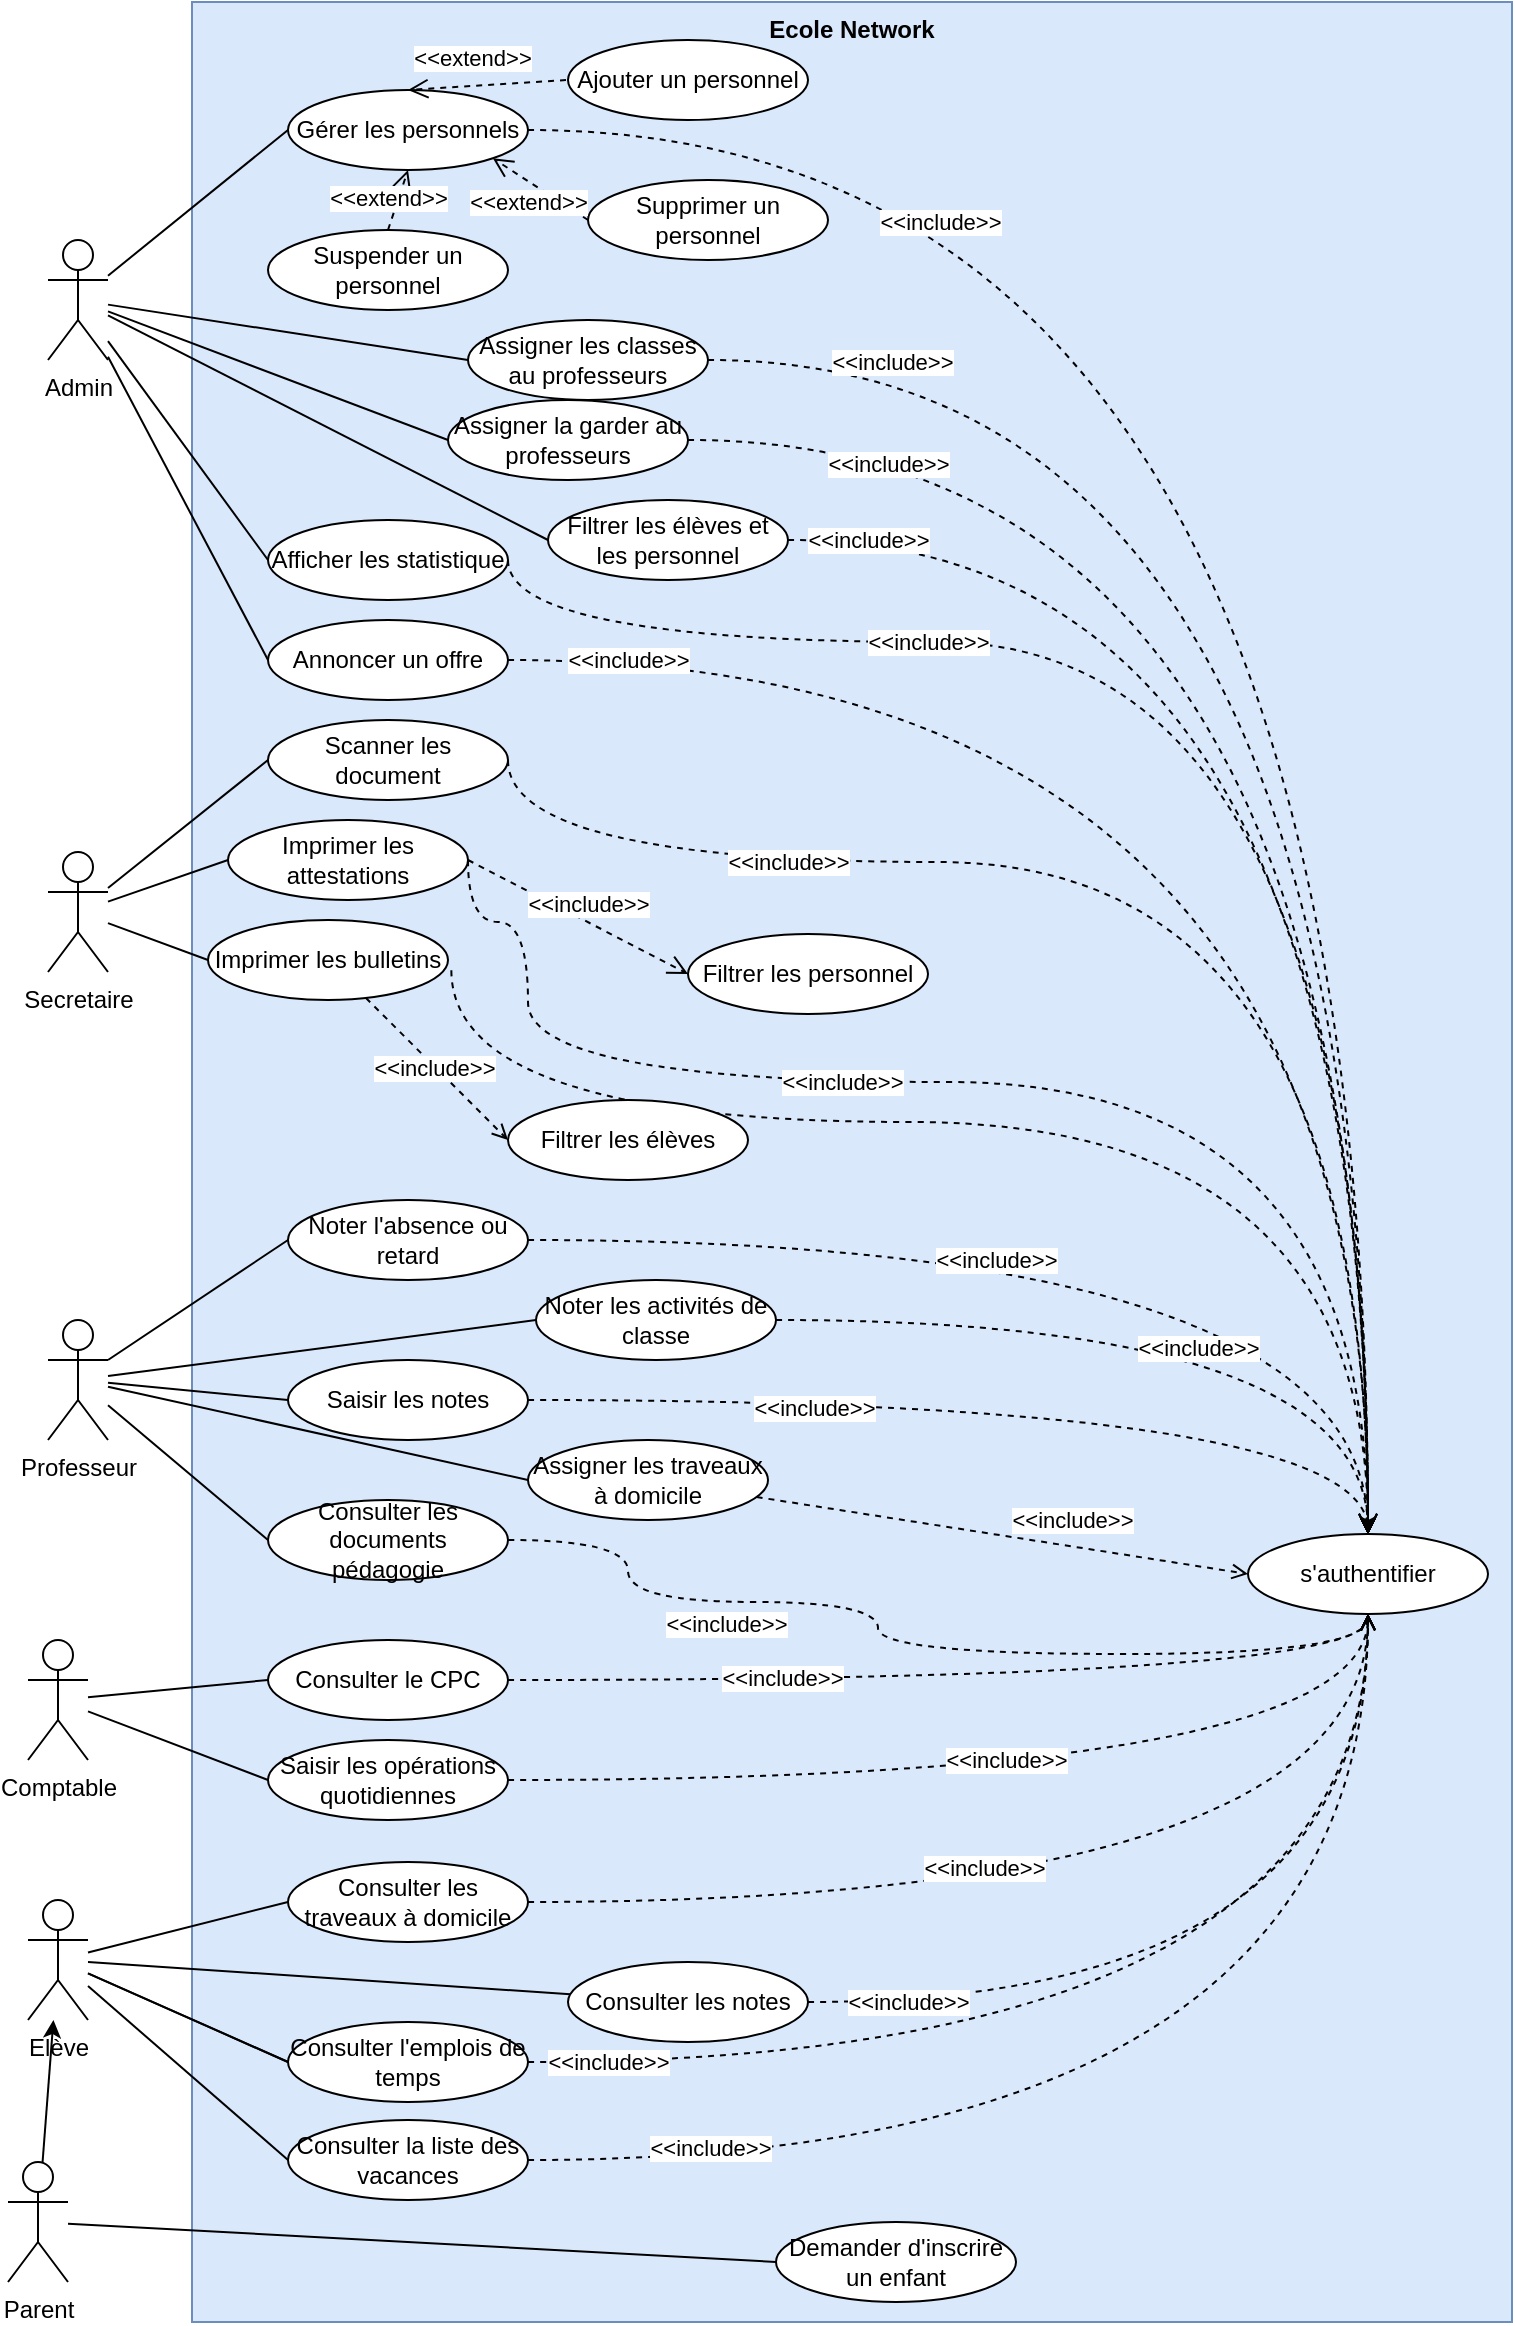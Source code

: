 <mxfile version="26.0.16">
  <diagram name="Page-1" id="uTEuRz0q_boYyujMPSvN">
    <mxGraphModel grid="1" page="1" gridSize="10" guides="1" tooltips="1" connect="1" arrows="1" fold="1" pageScale="1" pageWidth="827" pageHeight="1169" math="0" shadow="0">
      <root>
        <mxCell id="0" />
        <mxCell id="1" parent="0" />
        <mxCell id="eoRcMHZ9vkLLQFMJHu0_-1" value="Ecole Network" style="shape=rect;html=1;verticalAlign=top;fontStyle=1;whiteSpace=wrap;align=center;perimeterSpacing=1;fillColor=#dae8fc;fillStyle=auto;strokeColor=#6c8ebf;" vertex="1" parent="1">
          <mxGeometry x="122" width="660" height="1160" as="geometry" />
        </mxCell>
        <mxCell id="4oAhVJ8UpYu7YmOD0aNs-45" style="rounded=0;orthogonalLoop=1;jettySize=auto;html=1;entryX=0;entryY=0.5;entryDx=0;entryDy=0;endArrow=none;startFill=0;" edge="1" parent="1" source="eoRcMHZ9vkLLQFMJHu0_-2" target="4oAhVJ8UpYu7YmOD0aNs-23">
          <mxGeometry relative="1" as="geometry" />
        </mxCell>
        <mxCell id="4oAhVJ8UpYu7YmOD0aNs-46" style="rounded=0;orthogonalLoop=1;jettySize=auto;html=1;entryX=0;entryY=0.5;entryDx=0;entryDy=0;endArrow=none;startFill=0;" edge="1" parent="1" source="eoRcMHZ9vkLLQFMJHu0_-2" target="4oAhVJ8UpYu7YmOD0aNs-3">
          <mxGeometry relative="1" as="geometry" />
        </mxCell>
        <mxCell id="4oAhVJ8UpYu7YmOD0aNs-47" style="rounded=0;orthogonalLoop=1;jettySize=auto;html=1;entryX=0;entryY=0.5;entryDx=0;entryDy=0;endArrow=none;startFill=0;" edge="1" parent="1" source="eoRcMHZ9vkLLQFMJHu0_-2" target="4oAhVJ8UpYu7YmOD0aNs-4">
          <mxGeometry relative="1" as="geometry" />
        </mxCell>
        <mxCell id="4oAhVJ8UpYu7YmOD0aNs-48" style="rounded=0;orthogonalLoop=1;jettySize=auto;html=1;entryX=0;entryY=0.5;entryDx=0;entryDy=0;endArrow=none;startFill=0;" edge="1" parent="1" source="eoRcMHZ9vkLLQFMJHu0_-2" target="4oAhVJ8UpYu7YmOD0aNs-5">
          <mxGeometry relative="1" as="geometry" />
        </mxCell>
        <mxCell id="4oAhVJ8UpYu7YmOD0aNs-49" style="rounded=0;orthogonalLoop=1;jettySize=auto;html=1;entryX=0;entryY=0.5;entryDx=0;entryDy=0;endArrow=none;startFill=0;" edge="1" parent="1" source="eoRcMHZ9vkLLQFMJHu0_-2" target="4oAhVJ8UpYu7YmOD0aNs-6">
          <mxGeometry relative="1" as="geometry" />
        </mxCell>
        <mxCell id="4oAhVJ8UpYu7YmOD0aNs-91" style="rounded=0;orthogonalLoop=1;jettySize=auto;html=1;entryX=0;entryY=0.5;entryDx=0;entryDy=0;endArrow=none;startFill=0;" edge="1" parent="1" source="eoRcMHZ9vkLLQFMJHu0_-2" target="4oAhVJ8UpYu7YmOD0aNs-90">
          <mxGeometry relative="1" as="geometry" />
        </mxCell>
        <mxCell id="eoRcMHZ9vkLLQFMJHu0_-2" value="Admin" style="shape=umlActor;html=1;verticalLabelPosition=bottom;verticalAlign=top;align=center;" vertex="1" parent="1">
          <mxGeometry x="50" y="119" width="30" height="60" as="geometry" />
        </mxCell>
        <mxCell id="4oAhVJ8UpYu7YmOD0aNs-62" style="rounded=0;orthogonalLoop=1;jettySize=auto;html=1;endArrow=none;startFill=0;entryX=0;entryY=0.5;entryDx=0;entryDy=0;" edge="1" parent="1" source="eoRcMHZ9vkLLQFMJHu0_-3" target="4oAhVJ8UpYu7YmOD0aNs-54">
          <mxGeometry relative="1" as="geometry" />
        </mxCell>
        <mxCell id="4oAhVJ8UpYu7YmOD0aNs-63" style="rounded=0;orthogonalLoop=1;jettySize=auto;html=1;entryX=0;entryY=0.5;entryDx=0;entryDy=0;endArrow=none;startFill=0;" edge="1" parent="1" source="eoRcMHZ9vkLLQFMJHu0_-3" target="4oAhVJ8UpYu7YmOD0aNs-55">
          <mxGeometry relative="1" as="geometry" />
        </mxCell>
        <mxCell id="4oAhVJ8UpYu7YmOD0aNs-64" style="rounded=0;orthogonalLoop=1;jettySize=auto;html=1;entryX=0;entryY=0.5;entryDx=0;entryDy=0;endArrow=none;startFill=0;" edge="1" parent="1" source="eoRcMHZ9vkLLQFMJHu0_-3" target="4oAhVJ8UpYu7YmOD0aNs-56">
          <mxGeometry relative="1" as="geometry" />
        </mxCell>
        <mxCell id="4oAhVJ8UpYu7YmOD0aNs-65" style="rounded=0;orthogonalLoop=1;jettySize=auto;html=1;entryX=0;entryY=0.5;entryDx=0;entryDy=0;endArrow=none;startFill=0;" edge="1" parent="1" source="eoRcMHZ9vkLLQFMJHu0_-3" target="4oAhVJ8UpYu7YmOD0aNs-57">
          <mxGeometry relative="1" as="geometry" />
        </mxCell>
        <mxCell id="4oAhVJ8UpYu7YmOD0aNs-66" style="rounded=0;orthogonalLoop=1;jettySize=auto;html=1;entryX=0;entryY=0.5;entryDx=0;entryDy=0;endArrow=none;startFill=0;" edge="1" parent="1" source="eoRcMHZ9vkLLQFMJHu0_-3" target="4oAhVJ8UpYu7YmOD0aNs-58">
          <mxGeometry relative="1" as="geometry" />
        </mxCell>
        <mxCell id="eoRcMHZ9vkLLQFMJHu0_-3" value="Professeur" style="shape=umlActor;html=1;verticalLabelPosition=bottom;verticalAlign=top;align=center;" vertex="1" parent="1">
          <mxGeometry x="50" y="659" width="30" height="60" as="geometry" />
        </mxCell>
        <mxCell id="4oAhVJ8UpYu7YmOD0aNs-98" style="rounded=0;orthogonalLoop=1;jettySize=auto;html=1;endArrow=none;startFill=0;entryX=0;entryY=0.5;entryDx=0;entryDy=0;" edge="1" parent="1" source="eoRcMHZ9vkLLQFMJHu0_-5" target="4oAhVJ8UpYu7YmOD0aNs-59">
          <mxGeometry relative="1" as="geometry" />
        </mxCell>
        <mxCell id="eoRcMHZ9vkLLQFMJHu0_-5" value="Parent" style="shape=umlActor;html=1;verticalLabelPosition=bottom;verticalAlign=top;align=center;" vertex="1" parent="1">
          <mxGeometry x="30" y="1080" width="30" height="60" as="geometry" />
        </mxCell>
        <mxCell id="4oAhVJ8UpYu7YmOD0aNs-44" style="rounded=0;orthogonalLoop=1;jettySize=auto;html=1;entryX=0;entryY=0.5;entryDx=0;entryDy=0;endArrow=none;startFill=0;" edge="1" parent="1" source="eoRcMHZ9vkLLQFMJHu0_-6" target="4oAhVJ8UpYu7YmOD0aNs-36">
          <mxGeometry relative="1" as="geometry" />
        </mxCell>
        <mxCell id="4oAhVJ8UpYu7YmOD0aNs-52" style="rounded=0;orthogonalLoop=1;jettySize=auto;html=1;endArrow=none;startFill=0;entryX=0;entryY=0.5;entryDx=0;entryDy=0;" edge="1" parent="1" source="eoRcMHZ9vkLLQFMJHu0_-6" target="4oAhVJ8UpYu7YmOD0aNs-33">
          <mxGeometry relative="1" as="geometry" />
        </mxCell>
        <mxCell id="4oAhVJ8UpYu7YmOD0aNs-53" style="rounded=0;orthogonalLoop=1;jettySize=auto;html=1;entryX=0;entryY=0.5;entryDx=0;entryDy=0;endArrow=none;startFill=0;" edge="1" parent="1" source="eoRcMHZ9vkLLQFMJHu0_-6" target="4oAhVJ8UpYu7YmOD0aNs-34">
          <mxGeometry relative="1" as="geometry" />
        </mxCell>
        <mxCell id="eoRcMHZ9vkLLQFMJHu0_-6" value="Secretaire" style="shape=umlActor;html=1;verticalLabelPosition=bottom;verticalAlign=top;align=center;" vertex="1" parent="1">
          <mxGeometry x="50" y="425" width="30" height="60" as="geometry" />
        </mxCell>
        <mxCell id="X4F_bT6jQ7sZTaJw84J--1" value="Ajouter un personnel" style="ellipse;whiteSpace=wrap;html=1;strokeWidth=1;perimeterSpacing=1;" vertex="1" parent="1">
          <mxGeometry x="310" y="19" width="120" height="40" as="geometry" />
        </mxCell>
        <mxCell id="4oAhVJ8UpYu7YmOD0aNs-1" value="Suspender un personnel" style="ellipse;whiteSpace=wrap;html=1;" vertex="1" parent="1">
          <mxGeometry x="160" y="114" width="120" height="40" as="geometry" />
        </mxCell>
        <mxCell id="4oAhVJ8UpYu7YmOD0aNs-2" value="Supprimer un personnel" style="ellipse;whiteSpace=wrap;html=1;" vertex="1" parent="1">
          <mxGeometry x="320" y="89" width="120" height="40" as="geometry" />
        </mxCell>
        <mxCell id="4oAhVJ8UpYu7YmOD0aNs-3" value="Assigner les classes au professeurs" style="ellipse;whiteSpace=wrap;html=1;" vertex="1" parent="1">
          <mxGeometry x="260" y="159" width="120" height="40" as="geometry" />
        </mxCell>
        <mxCell id="4oAhVJ8UpYu7YmOD0aNs-4" value="Assigner la garder au professeurs" style="ellipse;whiteSpace=wrap;html=1;" vertex="1" parent="1">
          <mxGeometry x="250" y="199" width="120" height="40" as="geometry" />
        </mxCell>
        <mxCell id="4oAhVJ8UpYu7YmOD0aNs-106" style="edgeStyle=orthogonalEdgeStyle;rounded=0;orthogonalLoop=1;jettySize=auto;html=1;entryX=0.5;entryY=0;entryDx=0;entryDy=0;dashed=1;endArrow=open;endFill=0;curved=1;" edge="1" parent="1" source="4oAhVJ8UpYu7YmOD0aNs-5" target="4oAhVJ8UpYu7YmOD0aNs-100">
          <mxGeometry relative="1" as="geometry" />
        </mxCell>
        <mxCell id="4oAhVJ8UpYu7YmOD0aNs-107" value="&amp;lt;&amp;lt;include&amp;gt;&amp;gt;" style="edgeLabel;html=1;align=center;verticalAlign=middle;resizable=0;points=[];" connectable="0" vertex="1" parent="4oAhVJ8UpYu7YmOD0aNs-106">
          <mxGeometry x="-0.389" y="4" relative="1" as="geometry">
            <mxPoint x="-201" y="4" as="offset" />
          </mxGeometry>
        </mxCell>
        <mxCell id="4oAhVJ8UpYu7YmOD0aNs-5" value="Filtrer les élèves et les personnel" style="ellipse;whiteSpace=wrap;html=1;" vertex="1" parent="1">
          <mxGeometry x="300" y="249" width="120" height="40" as="geometry" />
        </mxCell>
        <mxCell id="4oAhVJ8UpYu7YmOD0aNs-108" style="edgeStyle=orthogonalEdgeStyle;rounded=0;orthogonalLoop=1;jettySize=auto;html=1;dashed=1;endArrow=open;endFill=0;curved=1;exitX=1;exitY=0.5;exitDx=0;exitDy=0;" edge="1" parent="1" source="4oAhVJ8UpYu7YmOD0aNs-6" target="4oAhVJ8UpYu7YmOD0aNs-100">
          <mxGeometry relative="1" as="geometry">
            <Array as="points">
              <mxPoint x="280" y="320" />
              <mxPoint x="710" y="320" />
            </Array>
          </mxGeometry>
        </mxCell>
        <mxCell id="4oAhVJ8UpYu7YmOD0aNs-109" value="&amp;lt;&amp;lt;include&amp;gt;&amp;gt;" style="edgeLabel;html=1;align=center;verticalAlign=middle;resizable=0;points=[];" connectable="0" vertex="1" parent="4oAhVJ8UpYu7YmOD0aNs-108">
          <mxGeometry x="-0.284" y="1" relative="1" as="geometry">
            <mxPoint x="-78" y="1" as="offset" />
          </mxGeometry>
        </mxCell>
        <mxCell id="4oAhVJ8UpYu7YmOD0aNs-6" value="Afficher les statistique" style="ellipse;whiteSpace=wrap;html=1;" vertex="1" parent="1">
          <mxGeometry x="160" y="259" width="120" height="40" as="geometry" />
        </mxCell>
        <mxCell id="4oAhVJ8UpYu7YmOD0aNs-23" value="Gérer les personnels" style="ellipse;whiteSpace=wrap;html=1;" vertex="1" parent="1">
          <mxGeometry x="170" y="44" width="120" height="40" as="geometry" />
        </mxCell>
        <mxCell id="4oAhVJ8UpYu7YmOD0aNs-30" value="&lt;span&gt;&amp;lt;&amp;lt;extend&amp;gt;&amp;gt;&lt;/span&gt;" style="html=1;verticalAlign=bottom;endArrow=open;dashed=1;endSize=8;curved=0;rounded=0;entryX=0.5;entryY=0;entryDx=0;entryDy=0;exitX=0;exitY=0.5;exitDx=0;exitDy=0;" edge="1" parent="1" source="X4F_bT6jQ7sZTaJw84J--1" target="4oAhVJ8UpYu7YmOD0aNs-23">
          <mxGeometry x="0.192" y="-5" relative="1" as="geometry">
            <mxPoint x="389.0" y="64" as="sourcePoint" />
            <mxPoint x="290" y="64" as="targetPoint" />
            <mxPoint as="offset" />
          </mxGeometry>
        </mxCell>
        <mxCell id="4oAhVJ8UpYu7YmOD0aNs-31" value="&lt;span&gt;&amp;lt;&amp;lt;extend&amp;gt;&amp;gt;&lt;/span&gt;" style="html=1;verticalAlign=bottom;endArrow=open;dashed=1;endSize=8;curved=0;rounded=0;entryX=0.5;entryY=1;entryDx=0;entryDy=0;exitX=0.5;exitY=0;exitDx=0;exitDy=0;" edge="1" parent="1" source="4oAhVJ8UpYu7YmOD0aNs-1" target="4oAhVJ8UpYu7YmOD0aNs-23">
          <mxGeometry x="-0.563" y="2" relative="1" as="geometry">
            <mxPoint x="399.0" y="74" as="sourcePoint" />
            <mxPoint x="300" y="74" as="targetPoint" />
            <mxPoint as="offset" />
          </mxGeometry>
        </mxCell>
        <mxCell id="4oAhVJ8UpYu7YmOD0aNs-32" value="&lt;span&gt;&amp;lt;&amp;lt;extend&amp;gt;&amp;gt;&lt;/span&gt;" style="html=1;verticalAlign=bottom;endArrow=open;dashed=1;endSize=8;curved=0;rounded=0;entryX=1;entryY=1;entryDx=0;entryDy=0;exitX=0;exitY=0.5;exitDx=0;exitDy=0;" edge="1" parent="1" source="4oAhVJ8UpYu7YmOD0aNs-2" target="4oAhVJ8UpYu7YmOD0aNs-23">
          <mxGeometry x="-0.112" y="16" relative="1" as="geometry">
            <mxPoint x="370" y="125" as="sourcePoint" />
            <mxPoint x="282" y="88" as="targetPoint" />
            <mxPoint as="offset" />
          </mxGeometry>
        </mxCell>
        <mxCell id="4oAhVJ8UpYu7YmOD0aNs-134" style="edgeStyle=orthogonalEdgeStyle;rounded=0;orthogonalLoop=1;jettySize=auto;html=1;entryX=0.5;entryY=0;entryDx=0;entryDy=0;dashed=1;endArrow=open;endFill=0;curved=1;exitX=1;exitY=0.5;exitDx=0;exitDy=0;" edge="1" parent="1" source="4oAhVJ8UpYu7YmOD0aNs-33" target="4oAhVJ8UpYu7YmOD0aNs-100">
          <mxGeometry relative="1" as="geometry">
            <Array as="points">
              <mxPoint x="280" y="430" />
              <mxPoint x="710" y="430" />
            </Array>
          </mxGeometry>
        </mxCell>
        <mxCell id="4oAhVJ8UpYu7YmOD0aNs-137" value="&amp;lt;&amp;lt;include&amp;gt;&amp;gt;" style="edgeLabel;html=1;align=center;verticalAlign=middle;resizable=0;points=[];" connectable="0" vertex="1" parent="4oAhVJ8UpYu7YmOD0aNs-134">
          <mxGeometry x="-0.328" relative="1" as="geometry">
            <mxPoint x="-84" as="offset" />
          </mxGeometry>
        </mxCell>
        <mxCell id="4oAhVJ8UpYu7YmOD0aNs-33" value="Scanner les document" style="ellipse;whiteSpace=wrap;html=1;" vertex="1" parent="1">
          <mxGeometry x="160" y="359" width="120" height="40" as="geometry" />
        </mxCell>
        <mxCell id="4oAhVJ8UpYu7YmOD0aNs-138" style="edgeStyle=orthogonalEdgeStyle;rounded=0;orthogonalLoop=1;jettySize=auto;html=1;entryX=0.5;entryY=0;entryDx=0;entryDy=0;dashed=1;endArrow=open;endFill=0;curved=1;exitX=1;exitY=0.5;exitDx=0;exitDy=0;" edge="1" parent="1" source="4oAhVJ8UpYu7YmOD0aNs-34" target="4oAhVJ8UpYu7YmOD0aNs-100">
          <mxGeometry relative="1" as="geometry">
            <Array as="points">
              <mxPoint x="290" y="460" />
              <mxPoint x="290" y="540" />
              <mxPoint x="710" y="540" />
            </Array>
          </mxGeometry>
        </mxCell>
        <mxCell id="4oAhVJ8UpYu7YmOD0aNs-139" value="&amp;lt;&amp;lt;include&amp;gt;&amp;gt;" style="edgeLabel;html=1;align=center;verticalAlign=middle;resizable=0;points=[];" connectable="0" vertex="1" parent="4oAhVJ8UpYu7YmOD0aNs-138">
          <mxGeometry x="-0.244" relative="1" as="geometry">
            <mxPoint as="offset" />
          </mxGeometry>
        </mxCell>
        <mxCell id="4oAhVJ8UpYu7YmOD0aNs-34" value="Imprimer les attestations" style="ellipse;whiteSpace=wrap;html=1;" vertex="1" parent="1">
          <mxGeometry x="140" y="409" width="120" height="40" as="geometry" />
        </mxCell>
        <mxCell id="4oAhVJ8UpYu7YmOD0aNs-35" value="Filtrer les personnel" style="ellipse;whiteSpace=wrap;html=1;" vertex="1" parent="1">
          <mxGeometry x="370" y="466" width="120" height="40" as="geometry" />
        </mxCell>
        <mxCell id="4oAhVJ8UpYu7YmOD0aNs-133" style="edgeStyle=orthogonalEdgeStyle;rounded=0;orthogonalLoop=1;jettySize=auto;html=1;entryX=0.5;entryY=0;entryDx=0;entryDy=0;dashed=1;endArrow=open;endFill=0;curved=1;exitX=1.014;exitY=0.629;exitDx=0;exitDy=0;exitPerimeter=0;" edge="1" parent="1" source="4oAhVJ8UpYu7YmOD0aNs-36" target="4oAhVJ8UpYu7YmOD0aNs-100">
          <mxGeometry relative="1" as="geometry">
            <Array as="points">
              <mxPoint x="252" y="560" />
              <mxPoint x="710" y="560" />
            </Array>
          </mxGeometry>
        </mxCell>
        <mxCell id="4oAhVJ8UpYu7YmOD0aNs-136" value="&amp;lt;&amp;lt;include&amp;gt;&amp;gt;" style="edgeLabel;html=1;align=center;verticalAlign=middle;resizable=0;points=[];" connectable="0" vertex="1" parent="4oAhVJ8UpYu7YmOD0aNs-133">
          <mxGeometry x="-0.074" y="-2" relative="1" as="geometry">
            <mxPoint x="-172" y="-1" as="offset" />
          </mxGeometry>
        </mxCell>
        <mxCell id="4oAhVJ8UpYu7YmOD0aNs-141" style="rounded=0;orthogonalLoop=1;jettySize=auto;html=1;entryX=0;entryY=0.5;entryDx=0;entryDy=0;dashed=1;endArrow=open;endFill=0;" edge="1" parent="1" source="4oAhVJ8UpYu7YmOD0aNs-36" target="4oAhVJ8UpYu7YmOD0aNs-140">
          <mxGeometry relative="1" as="geometry" />
        </mxCell>
        <mxCell id="4oAhVJ8UpYu7YmOD0aNs-142" value="&amp;lt;&amp;lt;include&amp;gt;&amp;gt;" style="edgeLabel;html=1;align=center;verticalAlign=middle;resizable=0;points=[];" connectable="0" vertex="1" parent="4oAhVJ8UpYu7YmOD0aNs-141">
          <mxGeometry x="-0.033" y="-1" relative="1" as="geometry">
            <mxPoint as="offset" />
          </mxGeometry>
        </mxCell>
        <mxCell id="4oAhVJ8UpYu7YmOD0aNs-36" value="Imprimer les bulletins" style="ellipse;whiteSpace=wrap;html=1;" vertex="1" parent="1">
          <mxGeometry x="130" y="459" width="120" height="40" as="geometry" />
        </mxCell>
        <mxCell id="4oAhVJ8UpYu7YmOD0aNs-41" value="&lt;span&gt;&amp;lt;&amp;lt;include&amp;gt;&amp;gt;&lt;/span&gt;" style="html=1;verticalAlign=bottom;endArrow=open;dashed=1;endSize=8;curved=0;rounded=0;entryX=0;entryY=0.5;entryDx=0;entryDy=0;exitX=1;exitY=0.5;exitDx=0;exitDy=0;" edge="1" parent="1" source="4oAhVJ8UpYu7YmOD0aNs-34" target="4oAhVJ8UpYu7YmOD0aNs-35">
          <mxGeometry x="0.09" relative="1" as="geometry">
            <mxPoint x="580" y="375" as="sourcePoint" />
            <mxPoint x="370.0" y="455" as="targetPoint" />
            <mxPoint as="offset" />
          </mxGeometry>
        </mxCell>
        <mxCell id="4oAhVJ8UpYu7YmOD0aNs-132" style="edgeStyle=orthogonalEdgeStyle;rounded=0;orthogonalLoop=1;jettySize=auto;html=1;entryX=0.5;entryY=0;entryDx=0;entryDy=0;dashed=1;endArrow=open;endFill=0;curved=1;" edge="1" parent="1" source="4oAhVJ8UpYu7YmOD0aNs-54" target="4oAhVJ8UpYu7YmOD0aNs-100">
          <mxGeometry relative="1" as="geometry" />
        </mxCell>
        <mxCell id="4oAhVJ8UpYu7YmOD0aNs-135" value="&amp;lt;&amp;lt;include&amp;gt;&amp;gt;" style="edgeLabel;html=1;align=center;verticalAlign=middle;resizable=0;points=[];" connectable="0" vertex="1" parent="4oAhVJ8UpYu7YmOD0aNs-132">
          <mxGeometry x="-0.098" y="-2" relative="1" as="geometry">
            <mxPoint x="-22" y="8" as="offset" />
          </mxGeometry>
        </mxCell>
        <mxCell id="4oAhVJ8UpYu7YmOD0aNs-54" value="Noter l&#39;absence ou retard" style="ellipse;whiteSpace=wrap;html=1;" vertex="1" parent="1">
          <mxGeometry x="170" y="599" width="120" height="40" as="geometry" />
        </mxCell>
        <mxCell id="4oAhVJ8UpYu7YmOD0aNs-130" style="edgeStyle=orthogonalEdgeStyle;rounded=0;orthogonalLoop=1;jettySize=auto;html=1;entryX=0.5;entryY=0;entryDx=0;entryDy=0;dashed=1;endArrow=open;endFill=0;curved=1;" edge="1" parent="1" source="4oAhVJ8UpYu7YmOD0aNs-55" target="4oAhVJ8UpYu7YmOD0aNs-100">
          <mxGeometry relative="1" as="geometry" />
        </mxCell>
        <mxCell id="4oAhVJ8UpYu7YmOD0aNs-131" value="&amp;lt;&amp;lt;include&amp;gt;&amp;gt;" style="edgeLabel;html=1;align=center;verticalAlign=middle;resizable=0;points=[];" connectable="0" vertex="1" parent="4oAhVJ8UpYu7YmOD0aNs-130">
          <mxGeometry x="0.122" y="1" relative="1" as="geometry">
            <mxPoint x="-15" y="15" as="offset" />
          </mxGeometry>
        </mxCell>
        <mxCell id="4oAhVJ8UpYu7YmOD0aNs-55" value="Noter les activités de classe" style="ellipse;whiteSpace=wrap;html=1;" vertex="1" parent="1">
          <mxGeometry x="294" y="639" width="120" height="40" as="geometry" />
        </mxCell>
        <mxCell id="4oAhVJ8UpYu7YmOD0aNs-128" style="edgeStyle=orthogonalEdgeStyle;rounded=0;orthogonalLoop=1;jettySize=auto;html=1;dashed=1;endArrow=open;endFill=0;entryX=0.5;entryY=0;entryDx=0;entryDy=0;curved=1;" edge="1" parent="1" source="4oAhVJ8UpYu7YmOD0aNs-56" target="4oAhVJ8UpYu7YmOD0aNs-100">
          <mxGeometry relative="1" as="geometry">
            <mxPoint x="710" y="770" as="targetPoint" />
          </mxGeometry>
        </mxCell>
        <mxCell id="4oAhVJ8UpYu7YmOD0aNs-129" value="&amp;lt;&amp;lt;include&amp;gt;&amp;gt;" style="edgeLabel;html=1;align=center;verticalAlign=middle;resizable=0;points=[];" connectable="0" vertex="1" parent="4oAhVJ8UpYu7YmOD0aNs-128">
          <mxGeometry x="-0.415" y="-4" relative="1" as="geometry">
            <mxPoint as="offset" />
          </mxGeometry>
        </mxCell>
        <mxCell id="4oAhVJ8UpYu7YmOD0aNs-56" value="Saisir les notes" style="ellipse;whiteSpace=wrap;html=1;" vertex="1" parent="1">
          <mxGeometry x="170" y="679" width="120" height="40" as="geometry" />
        </mxCell>
        <mxCell id="4oAhVJ8UpYu7YmOD0aNs-126" style="rounded=0;orthogonalLoop=1;jettySize=auto;html=1;entryX=0;entryY=0.5;entryDx=0;entryDy=0;dashed=1;endArrow=open;endFill=0;" edge="1" parent="1" source="4oAhVJ8UpYu7YmOD0aNs-57" target="4oAhVJ8UpYu7YmOD0aNs-100">
          <mxGeometry relative="1" as="geometry" />
        </mxCell>
        <mxCell id="4oAhVJ8UpYu7YmOD0aNs-127" value="&amp;lt;&amp;lt;include&amp;gt;&amp;gt;" style="edgeLabel;html=1;align=center;verticalAlign=middle;resizable=0;points=[];" connectable="0" vertex="1" parent="4oAhVJ8UpYu7YmOD0aNs-126">
          <mxGeometry x="0.12" relative="1" as="geometry">
            <mxPoint x="20" y="-10" as="offset" />
          </mxGeometry>
        </mxCell>
        <mxCell id="4oAhVJ8UpYu7YmOD0aNs-57" value="Assigner les traveaux à domicile" style="ellipse;whiteSpace=wrap;html=1;" vertex="1" parent="1">
          <mxGeometry x="290" y="719" width="120" height="40" as="geometry" />
        </mxCell>
        <mxCell id="4oAhVJ8UpYu7YmOD0aNs-124" style="edgeStyle=orthogonalEdgeStyle;rounded=0;orthogonalLoop=1;jettySize=auto;html=1;entryX=0.5;entryY=1;entryDx=0;entryDy=0;dashed=1;endArrow=open;endFill=0;curved=1;exitX=1;exitY=0.5;exitDx=0;exitDy=0;" edge="1" parent="1" source="4oAhVJ8UpYu7YmOD0aNs-58" target="4oAhVJ8UpYu7YmOD0aNs-100">
          <mxGeometry relative="1" as="geometry">
            <Array as="points">
              <mxPoint x="340" y="769" />
              <mxPoint x="340" y="800" />
              <mxPoint x="465" y="800" />
              <mxPoint x="465" y="826" />
              <mxPoint x="710" y="826" />
            </Array>
          </mxGeometry>
        </mxCell>
        <mxCell id="4oAhVJ8UpYu7YmOD0aNs-125" value="&amp;lt;&amp;lt;include&amp;gt;&amp;gt;" style="edgeLabel;html=1;align=center;verticalAlign=middle;resizable=0;points=[];" connectable="0" vertex="1" parent="4oAhVJ8UpYu7YmOD0aNs-124">
          <mxGeometry x="-0.281" y="4" relative="1" as="geometry">
            <mxPoint x="-43" y="15" as="offset" />
          </mxGeometry>
        </mxCell>
        <mxCell id="4oAhVJ8UpYu7YmOD0aNs-58" value="Consulter les documents pédagogie" style="ellipse;whiteSpace=wrap;html=1;" vertex="1" parent="1">
          <mxGeometry x="160" y="749" width="120" height="40" as="geometry" />
        </mxCell>
        <mxCell id="4oAhVJ8UpYu7YmOD0aNs-59" value="Demander d&#39;inscrire un enfant" style="ellipse;whiteSpace=wrap;html=1;" vertex="1" parent="1">
          <mxGeometry x="414" y="1110" width="120" height="40" as="geometry" />
        </mxCell>
        <mxCell id="4oAhVJ8UpYu7YmOD0aNs-72" style="rounded=0;orthogonalLoop=1;jettySize=auto;html=1;entryX=0;entryY=0.5;entryDx=0;entryDy=0;endArrow=none;startFill=0;strokeColor=default;" edge="1" parent="1" source="4oAhVJ8UpYu7YmOD0aNs-67" target="4oAhVJ8UpYu7YmOD0aNs-68">
          <mxGeometry relative="1" as="geometry" />
        </mxCell>
        <mxCell id="4oAhVJ8UpYu7YmOD0aNs-73" style="rounded=0;orthogonalLoop=1;jettySize=auto;html=1;endArrow=none;startFill=0;strokeColor=default;entryX=0;entryY=0.5;entryDx=0;entryDy=0;" edge="1" parent="1" source="4oAhVJ8UpYu7YmOD0aNs-67" target="4oAhVJ8UpYu7YmOD0aNs-71">
          <mxGeometry relative="1" as="geometry" />
        </mxCell>
        <mxCell id="4oAhVJ8UpYu7YmOD0aNs-67" value="Comptable" style="shape=umlActor;html=1;verticalLabelPosition=bottom;verticalAlign=top;align=center;" vertex="1" parent="1">
          <mxGeometry x="40" y="819" width="30" height="60" as="geometry" />
        </mxCell>
        <mxCell id="4oAhVJ8UpYu7YmOD0aNs-120" style="edgeStyle=orthogonalEdgeStyle;rounded=0;orthogonalLoop=1;jettySize=auto;html=1;entryX=0.5;entryY=1;entryDx=0;entryDy=0;dashed=1;endArrow=open;endFill=0;curved=1;" edge="1" parent="1" source="4oAhVJ8UpYu7YmOD0aNs-68" target="4oAhVJ8UpYu7YmOD0aNs-100">
          <mxGeometry relative="1" as="geometry" />
        </mxCell>
        <mxCell id="4oAhVJ8UpYu7YmOD0aNs-121" value="&amp;lt;&amp;lt;include&amp;gt;&amp;gt;" style="edgeLabel;html=1;align=center;verticalAlign=middle;resizable=0;points=[];" connectable="0" vertex="1" parent="4oAhVJ8UpYu7YmOD0aNs-120">
          <mxGeometry x="0.027" y="3" relative="1" as="geometry">
            <mxPoint x="-15" y="-7" as="offset" />
          </mxGeometry>
        </mxCell>
        <mxCell id="4oAhVJ8UpYu7YmOD0aNs-68" value="Saisir les opérations quotidiennes" style="ellipse;whiteSpace=wrap;html=1;" vertex="1" parent="1">
          <mxGeometry x="160" y="869" width="120" height="40" as="geometry" />
        </mxCell>
        <mxCell id="4oAhVJ8UpYu7YmOD0aNs-122" style="edgeStyle=orthogonalEdgeStyle;rounded=0;orthogonalLoop=1;jettySize=auto;html=1;entryX=0.5;entryY=1;entryDx=0;entryDy=0;dashed=1;endArrow=open;endFill=0;curved=1;" edge="1" parent="1" source="4oAhVJ8UpYu7YmOD0aNs-71" target="4oAhVJ8UpYu7YmOD0aNs-100">
          <mxGeometry relative="1" as="geometry" />
        </mxCell>
        <mxCell id="4oAhVJ8UpYu7YmOD0aNs-123" value="&amp;lt;&amp;lt;include&amp;gt;&amp;gt;" style="edgeLabel;html=1;align=center;verticalAlign=middle;resizable=0;points=[];" connectable="0" vertex="1" parent="4oAhVJ8UpYu7YmOD0aNs-122">
          <mxGeometry x="-0.41" y="1" relative="1" as="geometry">
            <mxPoint as="offset" />
          </mxGeometry>
        </mxCell>
        <mxCell id="4oAhVJ8UpYu7YmOD0aNs-71" value="Consulter le CPC" style="ellipse;whiteSpace=wrap;html=1;" vertex="1" parent="1">
          <mxGeometry x="160" y="819" width="120" height="40" as="geometry" />
        </mxCell>
        <mxCell id="4oAhVJ8UpYu7YmOD0aNs-75" style="rounded=0;orthogonalLoop=1;jettySize=auto;html=1;endArrow=none;startFill=0;entryX=0;entryY=0.5;entryDx=0;entryDy=0;" edge="1" parent="1" source="4oAhVJ8UpYu7YmOD0aNs-80" target="4oAhVJ8UpYu7YmOD0aNs-81">
          <mxGeometry relative="1" as="geometry" />
        </mxCell>
        <mxCell id="4oAhVJ8UpYu7YmOD0aNs-77" style="rounded=0;orthogonalLoop=1;jettySize=auto;html=1;entryX=0;entryY=0.5;entryDx=0;entryDy=0;endArrow=none;startFill=0;" edge="1" parent="1" source="4oAhVJ8UpYu7YmOD0aNs-80" target="4oAhVJ8UpYu7YmOD0aNs-83">
          <mxGeometry relative="1" as="geometry" />
        </mxCell>
        <mxCell id="4oAhVJ8UpYu7YmOD0aNs-78" style="rounded=0;orthogonalLoop=1;jettySize=auto;html=1;entryX=0;entryY=0.5;entryDx=0;entryDy=0;endArrow=none;startFill=0;" edge="1" parent="1" source="4oAhVJ8UpYu7YmOD0aNs-80" target="4oAhVJ8UpYu7YmOD0aNs-84">
          <mxGeometry relative="1" as="geometry" />
        </mxCell>
        <mxCell id="4oAhVJ8UpYu7YmOD0aNs-147" style="rounded=0;orthogonalLoop=1;jettySize=auto;html=1;endArrow=none;startFill=0;" edge="1" parent="1" source="4oAhVJ8UpYu7YmOD0aNs-80" target="4oAhVJ8UpYu7YmOD0aNs-82">
          <mxGeometry relative="1" as="geometry" />
        </mxCell>
        <mxCell id="4oAhVJ8UpYu7YmOD0aNs-80" value="Elève" style="shape=umlActor;html=1;verticalLabelPosition=bottom;verticalAlign=top;align=center;" vertex="1" parent="1">
          <mxGeometry x="40" y="949" width="30" height="60" as="geometry" />
        </mxCell>
        <mxCell id="4oAhVJ8UpYu7YmOD0aNs-112" style="edgeStyle=orthogonalEdgeStyle;rounded=0;orthogonalLoop=1;jettySize=auto;html=1;entryX=0.5;entryY=1;entryDx=0;entryDy=0;dashed=1;endArrow=open;endFill=0;curved=1;" edge="1" parent="1" source="4oAhVJ8UpYu7YmOD0aNs-81" target="4oAhVJ8UpYu7YmOD0aNs-100">
          <mxGeometry relative="1" as="geometry" />
        </mxCell>
        <mxCell id="4oAhVJ8UpYu7YmOD0aNs-114" value="&amp;lt;&amp;lt;include&amp;gt;&amp;gt;" style="edgeLabel;html=1;align=center;verticalAlign=middle;resizable=0;points=[];" connectable="0" vertex="1" parent="4oAhVJ8UpYu7YmOD0aNs-112">
          <mxGeometry x="-0.295" relative="1" as="geometry">
            <mxPoint x="29" y="-17" as="offset" />
          </mxGeometry>
        </mxCell>
        <mxCell id="4oAhVJ8UpYu7YmOD0aNs-81" value="Consulter les traveaux à domicile" style="ellipse;whiteSpace=wrap;html=1;" vertex="1" parent="1">
          <mxGeometry x="170" y="930" width="120" height="40" as="geometry" />
        </mxCell>
        <mxCell id="4oAhVJ8UpYu7YmOD0aNs-113" style="edgeStyle=orthogonalEdgeStyle;rounded=0;orthogonalLoop=1;jettySize=auto;html=1;entryX=0.5;entryY=1;entryDx=0;entryDy=0;dashed=1;endArrow=open;endFill=0;curved=1;exitX=1;exitY=0.5;exitDx=0;exitDy=0;" edge="1" parent="1" source="4oAhVJ8UpYu7YmOD0aNs-82" target="4oAhVJ8UpYu7YmOD0aNs-100">
          <mxGeometry relative="1" as="geometry">
            <Array as="points">
              <mxPoint x="710" y="1000" />
            </Array>
          </mxGeometry>
        </mxCell>
        <mxCell id="4oAhVJ8UpYu7YmOD0aNs-115" value="&amp;lt;&amp;lt;include&amp;gt;&amp;gt;" style="edgeLabel;html=1;align=center;verticalAlign=middle;resizable=0;points=[];" connectable="0" vertex="1" parent="4oAhVJ8UpYu7YmOD0aNs-113">
          <mxGeometry x="-0.321" y="-3" relative="1" as="geometry">
            <mxPoint x="-111" y="-3" as="offset" />
          </mxGeometry>
        </mxCell>
        <mxCell id="4oAhVJ8UpYu7YmOD0aNs-82" value="Consulter les notes" style="ellipse;whiteSpace=wrap;html=1;" vertex="1" parent="1">
          <mxGeometry x="310" y="980" width="120" height="40" as="geometry" />
        </mxCell>
        <mxCell id="4oAhVJ8UpYu7YmOD0aNs-116" style="edgeStyle=orthogonalEdgeStyle;rounded=0;orthogonalLoop=1;jettySize=auto;html=1;dashed=1;endArrow=open;endFill=0;curved=1;" edge="1" parent="1" source="4oAhVJ8UpYu7YmOD0aNs-83" target="4oAhVJ8UpYu7YmOD0aNs-100">
          <mxGeometry relative="1" as="geometry" />
        </mxCell>
        <mxCell id="4oAhVJ8UpYu7YmOD0aNs-117" value="&amp;lt;&amp;lt;include&amp;gt;&amp;gt;" style="edgeLabel;html=1;align=center;verticalAlign=middle;resizable=0;points=[];" connectable="0" vertex="1" parent="4oAhVJ8UpYu7YmOD0aNs-116">
          <mxGeometry x="-0.295" y="-1" relative="1" as="geometry">
            <mxPoint x="-187" y="-1" as="offset" />
          </mxGeometry>
        </mxCell>
        <mxCell id="4oAhVJ8UpYu7YmOD0aNs-118" style="edgeStyle=orthogonalEdgeStyle;rounded=0;orthogonalLoop=1;jettySize=auto;html=1;entryX=0.5;entryY=1;entryDx=0;entryDy=0;dashed=1;endArrow=open;endFill=0;curved=1;" edge="1" parent="1" source="4oAhVJ8UpYu7YmOD0aNs-84" target="4oAhVJ8UpYu7YmOD0aNs-100">
          <mxGeometry relative="1" as="geometry" />
        </mxCell>
        <mxCell id="4oAhVJ8UpYu7YmOD0aNs-119" value="&amp;lt;&amp;lt;include&amp;gt;&amp;gt;" style="edgeLabel;html=1;align=center;verticalAlign=middle;resizable=0;points=[];" connectable="0" vertex="1" parent="4oAhVJ8UpYu7YmOD0aNs-118">
          <mxGeometry x="-0.381" relative="1" as="geometry">
            <mxPoint x="-124" y="-6" as="offset" />
          </mxGeometry>
        </mxCell>
        <mxCell id="4oAhVJ8UpYu7YmOD0aNs-84" value="Consulter la liste des vacances" style="ellipse;whiteSpace=wrap;html=1;" vertex="1" parent="1">
          <mxGeometry x="170" y="1059" width="120" height="40" as="geometry" />
        </mxCell>
        <mxCell id="4oAhVJ8UpYu7YmOD0aNs-110" style="edgeStyle=orthogonalEdgeStyle;rounded=0;orthogonalLoop=1;jettySize=auto;html=1;entryX=0.5;entryY=0;entryDx=0;entryDy=0;dashed=1;curved=1;" edge="1" parent="1" source="4oAhVJ8UpYu7YmOD0aNs-90" target="4oAhVJ8UpYu7YmOD0aNs-100">
          <mxGeometry relative="1" as="geometry">
            <mxPoint x="710" y="1292.095" as="targetPoint" />
          </mxGeometry>
        </mxCell>
        <mxCell id="4oAhVJ8UpYu7YmOD0aNs-111" value="&amp;lt;&amp;lt;include&amp;gt;&amp;gt;" style="edgeLabel;html=1;align=center;verticalAlign=middle;resizable=0;points=[];" connectable="0" vertex="1" parent="4oAhVJ8UpYu7YmOD0aNs-110">
          <mxGeometry x="-0.229" y="1" relative="1" as="geometry">
            <mxPoint x="-274" y="1" as="offset" />
          </mxGeometry>
        </mxCell>
        <mxCell id="4oAhVJ8UpYu7YmOD0aNs-90" value="Annoncer un offre" style="ellipse;whiteSpace=wrap;html=1;" vertex="1" parent="1">
          <mxGeometry x="160" y="309" width="120" height="40" as="geometry" />
        </mxCell>
        <mxCell id="4oAhVJ8UpYu7YmOD0aNs-99" style="rounded=0;orthogonalLoop=1;jettySize=auto;html=1;" edge="1" parent="1" source="eoRcMHZ9vkLLQFMJHu0_-5" target="4oAhVJ8UpYu7YmOD0aNs-80">
          <mxGeometry relative="1" as="geometry" />
        </mxCell>
        <mxCell id="4oAhVJ8UpYu7YmOD0aNs-100" value="s&#39;authentifier" style="ellipse;whiteSpace=wrap;html=1;" vertex="1" parent="1">
          <mxGeometry x="650" y="766" width="120" height="40" as="geometry" />
        </mxCell>
        <mxCell id="4oAhVJ8UpYu7YmOD0aNs-103" value="&lt;span&gt;&amp;lt;&amp;lt;include&amp;gt;&amp;gt;&lt;/span&gt;" style="html=1;verticalAlign=bottom;endArrow=open;dashed=1;endSize=8;rounded=0;entryX=0.5;entryY=0;entryDx=0;entryDy=0;exitX=1;exitY=0.5;exitDx=0;exitDy=0;edgeStyle=orthogonalEdgeStyle;curved=1;" edge="1" parent="1" source="4oAhVJ8UpYu7YmOD0aNs-23" target="4oAhVJ8UpYu7YmOD0aNs-100">
          <mxGeometry x="-0.633" y="-55" relative="1" as="geometry">
            <mxPoint x="540" y="339.58" as="sourcePoint" />
            <mxPoint x="620" y="339.58" as="targetPoint" />
            <mxPoint as="offset" />
          </mxGeometry>
        </mxCell>
        <mxCell id="4oAhVJ8UpYu7YmOD0aNs-104" value="&lt;span&gt;&amp;lt;&amp;lt;include&amp;gt;&amp;gt;&lt;/span&gt;" style="html=1;verticalAlign=bottom;endArrow=open;dashed=1;endSize=8;rounded=0;exitX=1;exitY=0.5;exitDx=0;exitDy=0;edgeStyle=orthogonalEdgeStyle;entryX=0.5;entryY=0;entryDx=0;entryDy=0;curved=1;" edge="1" parent="1" source="4oAhVJ8UpYu7YmOD0aNs-3" target="4oAhVJ8UpYu7YmOD0aNs-100">
          <mxGeometry x="-0.797" y="-10" relative="1" as="geometry">
            <mxPoint x="300" y="105" as="sourcePoint" />
            <mxPoint x="710" y="760" as="targetPoint" />
            <mxPoint x="-1" as="offset" />
          </mxGeometry>
        </mxCell>
        <mxCell id="4oAhVJ8UpYu7YmOD0aNs-105" value="&lt;span&gt;&amp;lt;&amp;lt;include&amp;gt;&amp;gt;&lt;/span&gt;" style="html=1;verticalAlign=bottom;endArrow=open;dashed=1;endSize=8;rounded=0;exitX=1;exitY=0.5;exitDx=0;exitDy=0;edgeStyle=orthogonalEdgeStyle;entryX=0.5;entryY=0;entryDx=0;entryDy=0;curved=1;" edge="1" parent="1" source="4oAhVJ8UpYu7YmOD0aNs-4" target="4oAhVJ8UpYu7YmOD0aNs-100">
          <mxGeometry x="-0.774" y="-21" relative="1" as="geometry">
            <mxPoint x="390" y="220" as="sourcePoint" />
            <mxPoint x="710" y="760" as="targetPoint" />
            <mxPoint as="offset" />
          </mxGeometry>
        </mxCell>
        <mxCell id="4oAhVJ8UpYu7YmOD0aNs-140" value="Filtrer les élèves" style="ellipse;whiteSpace=wrap;html=1;" vertex="1" parent="1">
          <mxGeometry x="280" y="549" width="120" height="40" as="geometry" />
        </mxCell>
        <mxCell id="4oAhVJ8UpYu7YmOD0aNs-145" value="" style="rounded=0;orthogonalLoop=1;jettySize=auto;html=1;entryX=0;entryY=0.5;entryDx=0;entryDy=0;endArrow=none;startFill=0;" edge="1" parent="1" source="4oAhVJ8UpYu7YmOD0aNs-80" target="4oAhVJ8UpYu7YmOD0aNs-83">
          <mxGeometry relative="1" as="geometry">
            <mxPoint x="80" y="1065" as="sourcePoint" />
            <mxPoint x="320" y="1009" as="targetPoint" />
          </mxGeometry>
        </mxCell>
        <mxCell id="4oAhVJ8UpYu7YmOD0aNs-83" value="Consulter l&#39;emplois de temps" style="ellipse;whiteSpace=wrap;html=1;" vertex="1" parent="1">
          <mxGeometry x="170" y="1010" width="120" height="40" as="geometry" />
        </mxCell>
      </root>
    </mxGraphModel>
  </diagram>
</mxfile>

